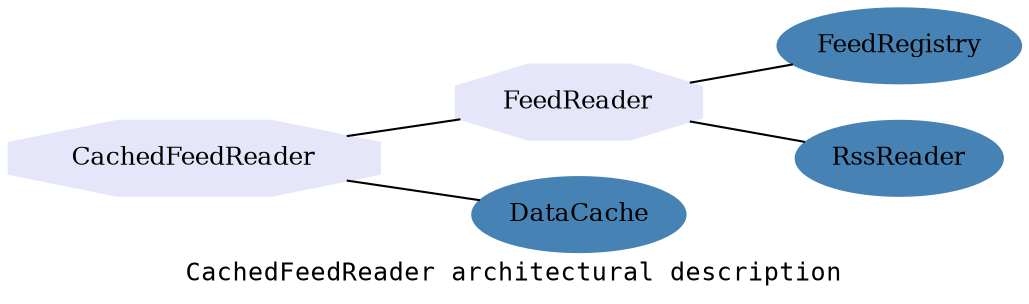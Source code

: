 digraph feed_reader_arch {

  label="CachedFeedReader architectural description";
  fontname="Courier";
  node [fontsize=12, style=filled, shape="ellipse", color="#4682B4"];
  edge [arrowhead="none"];
  fontsize=12;
  rankdir=LR ;


  feed_registry [label="FeedRegistry", ];
  rss_reader [label="RssReader"];

  feed_reader [label="FeedReader", color="#E6E6FA", shape="octagon"];

  feed_reader -> feed_registry;
  feed_reader -> rss_reader ;

  cache [label="DataCache"];

  cached_feed_reader [label="CachedFeedReader", color="#E6E6FA", shape="octagon"];
  cached_feed_reader -> cache;
  cached_feed_reader -> feed_reader;
}